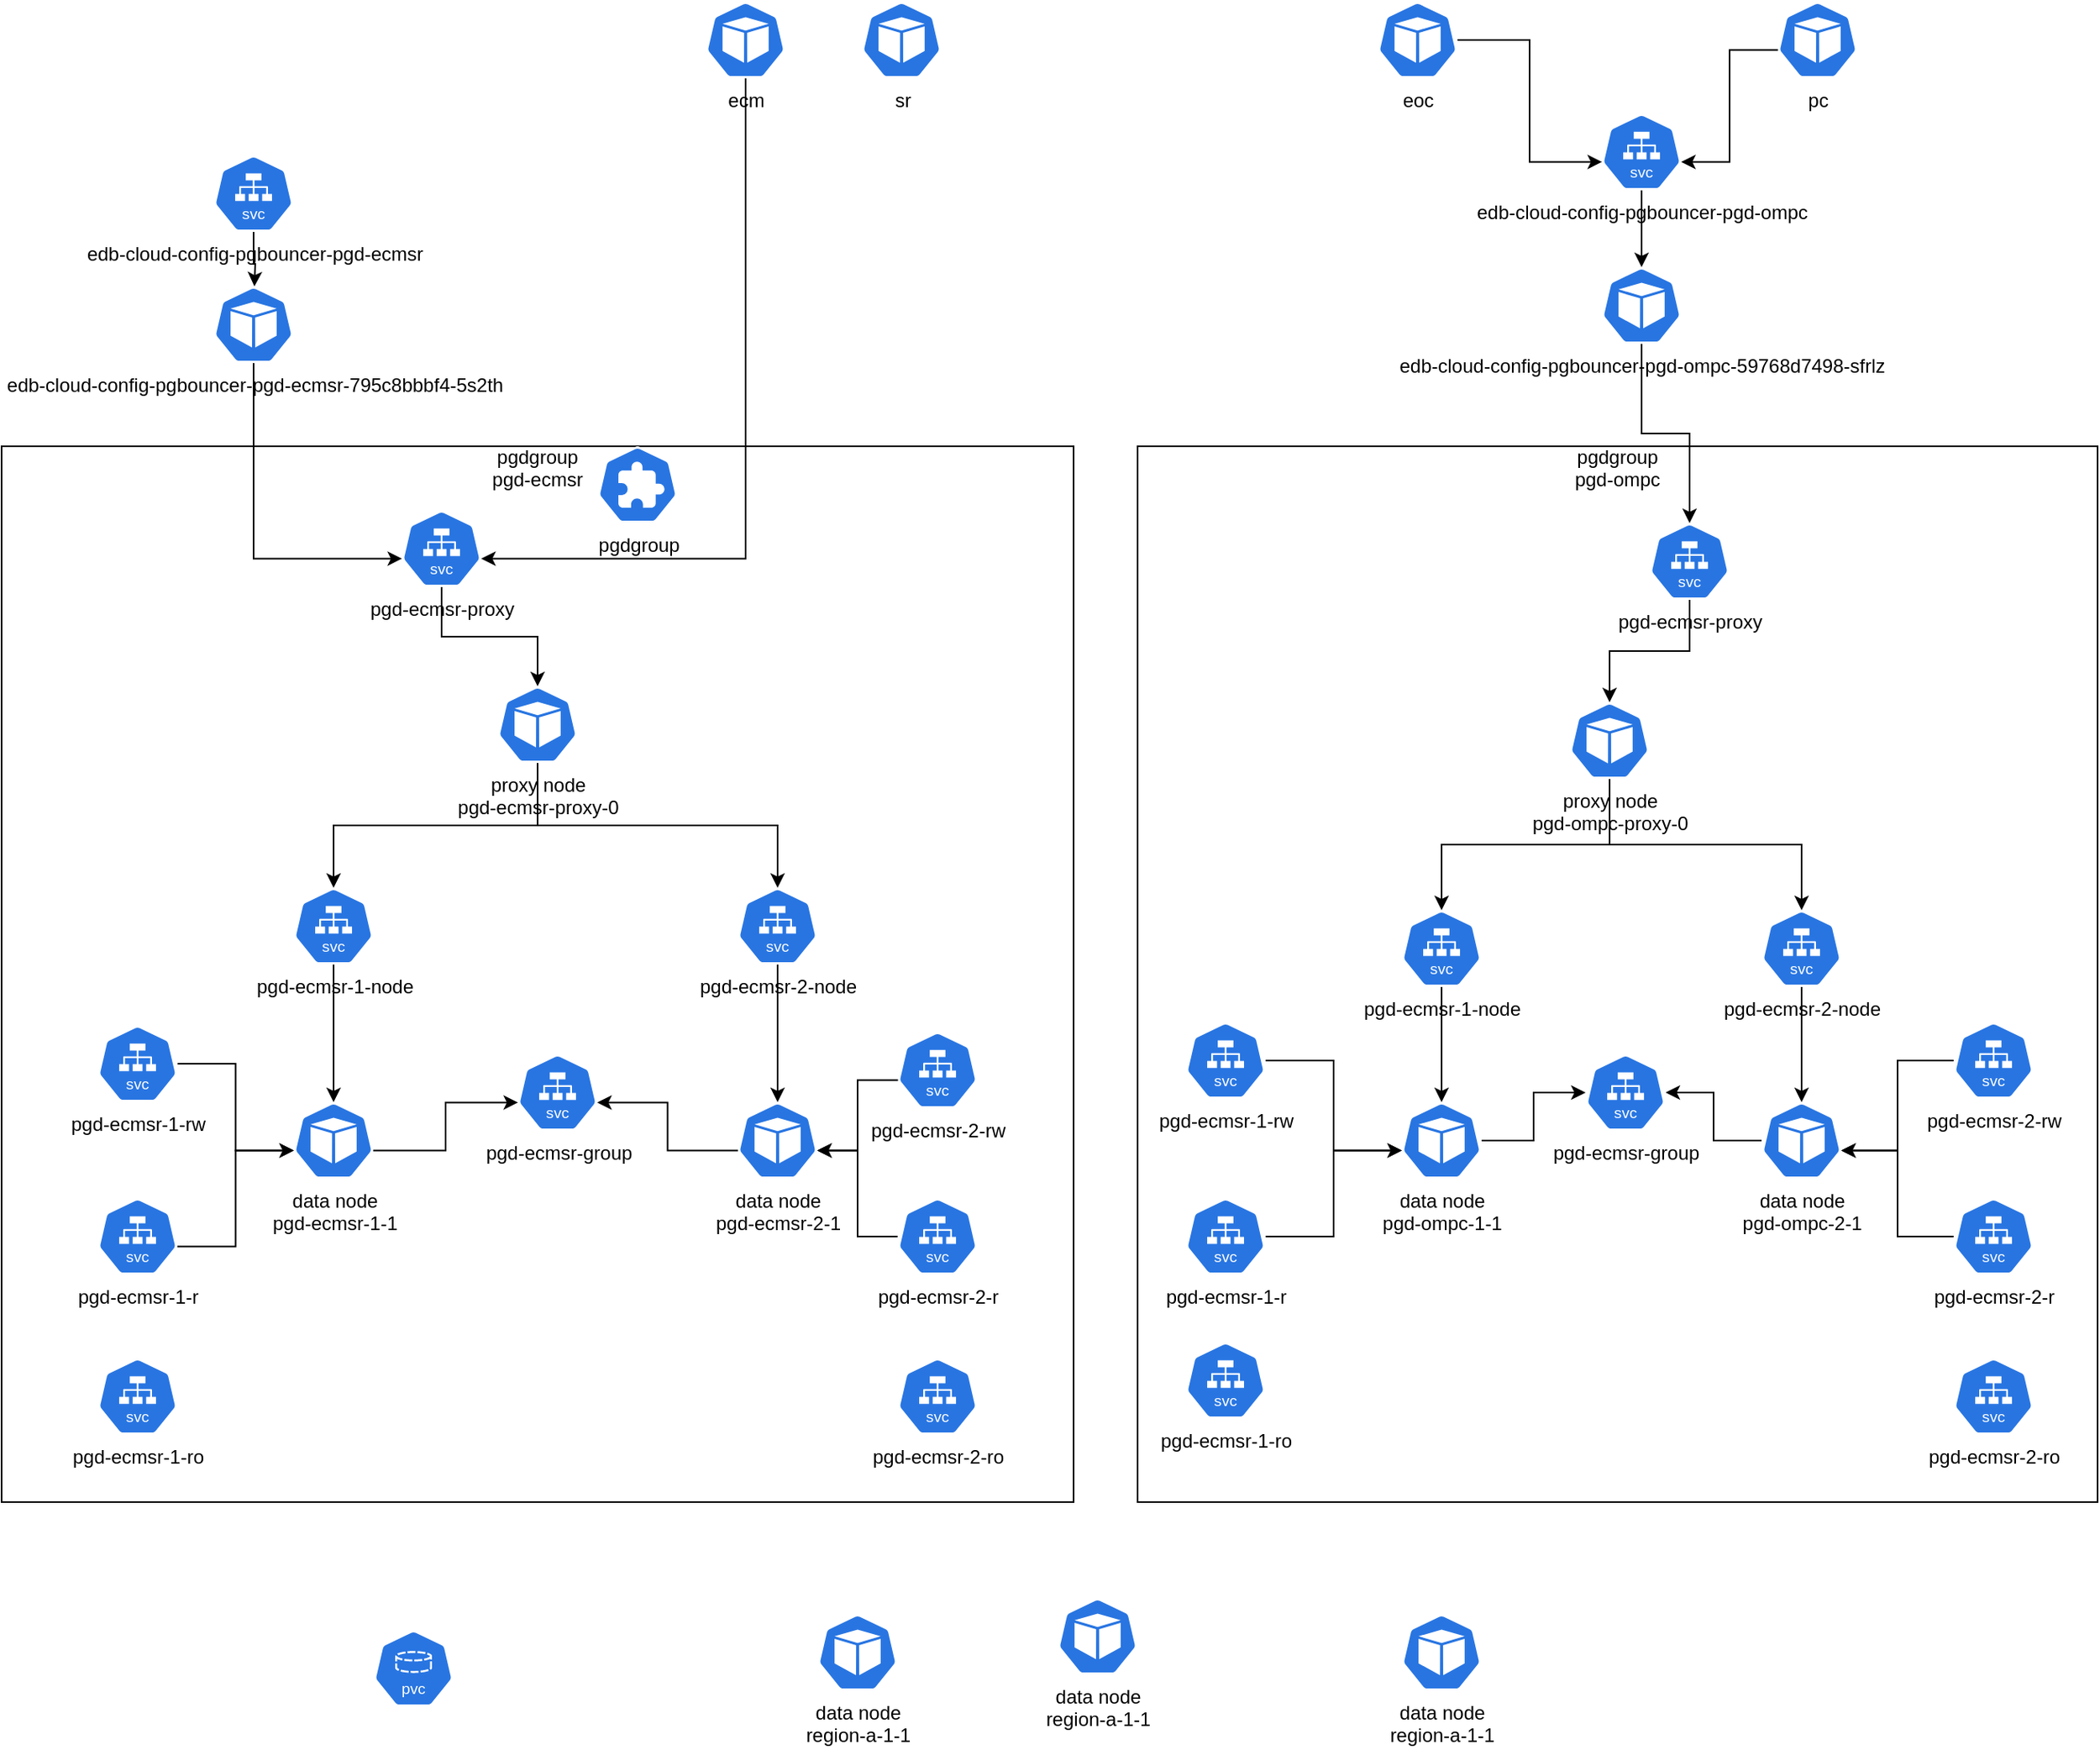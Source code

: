 <mxfile version="26.1.3">
  <diagram name="Page-1" id="BM_uX9YLPPxcXqKXxsgM">
    <mxGraphModel dx="2074" dy="1098" grid="1" gridSize="10" guides="1" tooltips="1" connect="1" arrows="1" fold="1" page="1" pageScale="1" pageWidth="850" pageHeight="1100" math="0" shadow="0">
      <root>
        <mxCell id="0" />
        <mxCell id="1" parent="0" />
        <mxCell id="4_xW6U3fR4C-nmMhc-AH-14" value="pgdgroup&lt;div&gt;pgd-ompc&lt;/div&gt;&lt;div&gt;&lt;br&gt;&lt;/div&gt;&lt;div&gt;&lt;br&gt;&lt;/div&gt;&lt;div&gt;&lt;br&gt;&lt;/div&gt;&lt;div&gt;&lt;br&gt;&lt;/div&gt;&lt;div&gt;&lt;br&gt;&lt;/div&gt;&lt;div&gt;&lt;br&gt;&lt;/div&gt;&lt;div&gt;&lt;br&gt;&lt;/div&gt;&lt;div&gt;&lt;br&gt;&lt;/div&gt;&lt;div&gt;&lt;br&gt;&lt;/div&gt;&lt;div&gt;&lt;br&gt;&lt;/div&gt;&lt;div&gt;&lt;br&gt;&lt;/div&gt;&lt;div&gt;&lt;br&gt;&lt;/div&gt;&lt;div&gt;&lt;br&gt;&lt;/div&gt;&lt;div&gt;&lt;br&gt;&lt;/div&gt;&lt;div&gt;&lt;br&gt;&lt;/div&gt;&lt;div&gt;&lt;br&gt;&lt;/div&gt;&lt;div&gt;&lt;br&gt;&lt;/div&gt;&lt;div&gt;&lt;br&gt;&lt;/div&gt;&lt;div&gt;&lt;br&gt;&lt;/div&gt;&lt;div&gt;&lt;br&gt;&lt;/div&gt;&lt;div&gt;&lt;br&gt;&lt;/div&gt;&lt;div&gt;&lt;br&gt;&lt;/div&gt;&lt;div&gt;&lt;br&gt;&lt;/div&gt;&lt;div&gt;&lt;br&gt;&lt;/div&gt;&lt;div&gt;&lt;br&gt;&lt;/div&gt;&lt;div&gt;&lt;br&gt;&lt;/div&gt;&lt;div&gt;&lt;br&gt;&lt;/div&gt;&lt;div&gt;&lt;br&gt;&lt;/div&gt;&lt;div&gt;&lt;br&gt;&lt;/div&gt;&lt;div&gt;&lt;br&gt;&lt;/div&gt;&lt;div&gt;&lt;br&gt;&lt;/div&gt;&lt;div&gt;&lt;br&gt;&lt;/div&gt;&lt;div&gt;&lt;br&gt;&lt;/div&gt;&lt;div&gt;&lt;br&gt;&lt;/div&gt;&lt;div&gt;&lt;br&gt;&lt;/div&gt;&lt;div&gt;&lt;br&gt;&lt;/div&gt;&lt;div&gt;&lt;br&gt;&lt;/div&gt;&lt;div&gt;&lt;br&gt;&lt;/div&gt;&lt;div&gt;&lt;br&gt;&lt;/div&gt;&lt;div&gt;&lt;br&gt;&lt;/div&gt;&lt;div&gt;&lt;br&gt;&lt;/div&gt;&lt;div&gt;&lt;br&gt;&lt;/div&gt;&lt;div&gt;&lt;br&gt;&lt;/div&gt;&lt;div&gt;&lt;br&gt;&lt;/div&gt;" style="whiteSpace=wrap;html=1;" vertex="1" parent="1">
          <mxGeometry x="760" y="300" width="600" height="660" as="geometry" />
        </mxCell>
        <mxCell id="4_xW6U3fR4C-nmMhc-AH-13" value="pgdgroup&lt;div&gt;pgd-ecmsr&lt;/div&gt;&lt;div&gt;&lt;br&gt;&lt;/div&gt;&lt;div&gt;&lt;br&gt;&lt;/div&gt;&lt;div&gt;&lt;br&gt;&lt;/div&gt;&lt;div&gt;&lt;br&gt;&lt;/div&gt;&lt;div&gt;&lt;br&gt;&lt;/div&gt;&lt;div&gt;&lt;br&gt;&lt;/div&gt;&lt;div&gt;&lt;br&gt;&lt;/div&gt;&lt;div&gt;&lt;br&gt;&lt;/div&gt;&lt;div&gt;&lt;br&gt;&lt;/div&gt;&lt;div&gt;&lt;br&gt;&lt;/div&gt;&lt;div&gt;&lt;br&gt;&lt;/div&gt;&lt;div&gt;&lt;br&gt;&lt;/div&gt;&lt;div&gt;&lt;br&gt;&lt;/div&gt;&lt;div&gt;&lt;br&gt;&lt;/div&gt;&lt;div&gt;&lt;br&gt;&lt;/div&gt;&lt;div&gt;&lt;br&gt;&lt;/div&gt;&lt;div&gt;&lt;br&gt;&lt;/div&gt;&lt;div&gt;&lt;br&gt;&lt;/div&gt;&lt;div&gt;&lt;br&gt;&lt;/div&gt;&lt;div&gt;&lt;br&gt;&lt;/div&gt;&lt;div&gt;&lt;br&gt;&lt;/div&gt;&lt;div&gt;&lt;br&gt;&lt;/div&gt;&lt;div&gt;&lt;br&gt;&lt;/div&gt;&lt;div&gt;&lt;br&gt;&lt;/div&gt;&lt;div&gt;&lt;br&gt;&lt;/div&gt;&lt;div&gt;&lt;br&gt;&lt;/div&gt;&lt;div&gt;&lt;br&gt;&lt;/div&gt;&lt;div&gt;&lt;br&gt;&lt;/div&gt;&lt;div&gt;&lt;br&gt;&lt;/div&gt;&lt;div&gt;&lt;br&gt;&lt;/div&gt;&lt;div&gt;&lt;br&gt;&lt;/div&gt;&lt;div&gt;&lt;br&gt;&lt;/div&gt;&lt;div&gt;&lt;br&gt;&lt;/div&gt;&lt;div&gt;&lt;br&gt;&lt;/div&gt;&lt;div&gt;&lt;br&gt;&lt;/div&gt;&lt;div&gt;&lt;br&gt;&lt;/div&gt;&lt;div&gt;&lt;br&gt;&lt;/div&gt;&lt;div&gt;&lt;br&gt;&lt;/div&gt;&lt;div&gt;&lt;br&gt;&lt;/div&gt;&lt;div&gt;&lt;br&gt;&lt;/div&gt;&lt;div&gt;&lt;br&gt;&lt;/div&gt;&lt;div&gt;&lt;br&gt;&lt;/div&gt;&lt;div&gt;&lt;br&gt;&lt;/div&gt;&lt;div&gt;&lt;br&gt;&lt;/div&gt;" style="whiteSpace=wrap;html=1;" vertex="1" parent="1">
          <mxGeometry x="50" y="300" width="670" height="660" as="geometry" />
        </mxCell>
        <mxCell id="4_xW6U3fR4C-nmMhc-AH-2" value="data node&lt;div&gt;region-a-1-1&lt;/div&gt;" style="aspect=fixed;sketch=0;html=1;dashed=0;whitespace=wrap;verticalLabelPosition=bottom;verticalAlign=top;fillColor=#2875E2;strokeColor=#ffffff;points=[[0.005,0.63,0],[0.1,0.2,0],[0.9,0.2,0],[0.5,0,0],[0.995,0.63,0],[0.72,0.99,0],[0.5,1,0],[0.28,0.99,0]];shape=mxgraph.kubernetes.icon2;prIcon=pod" vertex="1" parent="1">
          <mxGeometry x="925" y="1030" width="50" height="48" as="geometry" />
        </mxCell>
        <mxCell id="4_xW6U3fR4C-nmMhc-AH-3" value="pgdgroup" style="aspect=fixed;sketch=0;html=1;dashed=0;whitespace=wrap;verticalLabelPosition=bottom;verticalAlign=top;fillColor=#2875E2;strokeColor=#ffffff;points=[[0.005,0.63,0],[0.1,0.2,0],[0.9,0.2,0],[0.5,0,0],[0.995,0.63,0],[0.72,0.99,0],[0.5,1,0],[0.28,0.99,0]];shape=mxgraph.kubernetes.icon2;prIcon=crd" vertex="1" parent="1">
          <mxGeometry x="422.5" y="300" width="50" height="48" as="geometry" />
        </mxCell>
        <mxCell id="4_xW6U3fR4C-nmMhc-AH-4" value="" style="aspect=fixed;sketch=0;html=1;dashed=0;whitespace=wrap;verticalLabelPosition=bottom;verticalAlign=top;fillColor=#2875E2;strokeColor=#ffffff;points=[[0.005,0.63,0],[0.1,0.2,0],[0.9,0.2,0],[0.5,0,0],[0.995,0.63,0],[0.72,0.99,0],[0.5,1,0],[0.28,0.99,0]];shape=mxgraph.kubernetes.icon2;kubernetesLabel=1;prIcon=pvc" vertex="1" parent="1">
          <mxGeometry x="282.5" y="1040" width="50" height="48" as="geometry" />
        </mxCell>
        <mxCell id="4_xW6U3fR4C-nmMhc-AH-5" value="data node&lt;div&gt;region-a-1-1&lt;/div&gt;" style="aspect=fixed;sketch=0;html=1;dashed=0;whitespace=wrap;verticalLabelPosition=bottom;verticalAlign=top;fillColor=#2875E2;strokeColor=#ffffff;points=[[0.005,0.63,0],[0.1,0.2,0],[0.9,0.2,0],[0.5,0,0],[0.995,0.63,0],[0.72,0.99,0],[0.5,1,0],[0.28,0.99,0]];shape=mxgraph.kubernetes.icon2;prIcon=pod" vertex="1" parent="1">
          <mxGeometry x="710" y="1020" width="50" height="48" as="geometry" />
        </mxCell>
        <mxCell id="4_xW6U3fR4C-nmMhc-AH-6" value="data node&lt;div&gt;pgd-ecmsr-1-1&lt;/div&gt;" style="aspect=fixed;sketch=0;html=1;dashed=0;whitespace=wrap;verticalLabelPosition=bottom;verticalAlign=top;fillColor=#2875E2;strokeColor=#ffffff;points=[[0.005,0.63,0],[0.1,0.2,0],[0.9,0.2,0],[0.5,0,0],[0.995,0.63,0],[0.72,0.99,0],[0.5,1,0],[0.28,0.99,0]];shape=mxgraph.kubernetes.icon2;prIcon=pod" vertex="1" parent="1">
          <mxGeometry x="232.5" y="710" width="50" height="48" as="geometry" />
        </mxCell>
        <mxCell id="4_xW6U3fR4C-nmMhc-AH-7" value="data node&lt;div&gt;pgd-ecmsr-2-1&lt;/div&gt;" style="aspect=fixed;sketch=0;html=1;dashed=0;whitespace=wrap;verticalLabelPosition=bottom;verticalAlign=top;fillColor=#2875E2;strokeColor=#ffffff;points=[[0.005,0.63,0],[0.1,0.2,0],[0.9,0.2,0],[0.5,0,0],[0.995,0.63,0],[0.72,0.99,0],[0.5,1,0],[0.28,0.99,0]];shape=mxgraph.kubernetes.icon2;prIcon=pod" vertex="1" parent="1">
          <mxGeometry x="510" y="710" width="50" height="48" as="geometry" />
        </mxCell>
        <mxCell id="4_xW6U3fR4C-nmMhc-AH-70" style="edgeStyle=orthogonalEdgeStyle;rounded=0;orthogonalLoop=1;jettySize=auto;html=1;exitX=0.5;exitY=1;exitDx=0;exitDy=0;exitPerimeter=0;entryX=0.5;entryY=0;entryDx=0;entryDy=0;entryPerimeter=0;" edge="1" parent="1" source="4_xW6U3fR4C-nmMhc-AH-27" target="4_xW6U3fR4C-nmMhc-AH-9">
          <mxGeometry relative="1" as="geometry" />
        </mxCell>
        <mxCell id="4_xW6U3fR4C-nmMhc-AH-72" value="" style="edgeStyle=orthogonalEdgeStyle;rounded=0;orthogonalLoop=1;jettySize=auto;html=1;" edge="1" parent="1" source="4_xW6U3fR4C-nmMhc-AH-9" target="4_xW6U3fR4C-nmMhc-AH-35">
          <mxGeometry relative="1" as="geometry" />
        </mxCell>
        <mxCell id="4_xW6U3fR4C-nmMhc-AH-9" value="data node&lt;div&gt;pgd-ompc-1-1&lt;/div&gt;" style="aspect=fixed;sketch=0;html=1;dashed=0;whitespace=wrap;verticalLabelPosition=bottom;verticalAlign=top;fillColor=#2875E2;strokeColor=#ffffff;points=[[0.005,0.63,0],[0.1,0.2,0],[0.9,0.2,0],[0.5,0,0],[0.995,0.63,0],[0.72,0.99,0],[0.5,1,0],[0.28,0.99,0]];shape=mxgraph.kubernetes.icon2;prIcon=pod" vertex="1" parent="1">
          <mxGeometry x="925" y="710" width="50" height="48" as="geometry" />
        </mxCell>
        <mxCell id="4_xW6U3fR4C-nmMhc-AH-73" value="" style="edgeStyle=orthogonalEdgeStyle;rounded=0;orthogonalLoop=1;jettySize=auto;html=1;" edge="1" parent="1" source="4_xW6U3fR4C-nmMhc-AH-10" target="4_xW6U3fR4C-nmMhc-AH-35">
          <mxGeometry relative="1" as="geometry" />
        </mxCell>
        <mxCell id="4_xW6U3fR4C-nmMhc-AH-10" value="data node&lt;div&gt;pgd-ompc-2-1&lt;/div&gt;" style="aspect=fixed;sketch=0;html=1;dashed=0;whitespace=wrap;verticalLabelPosition=bottom;verticalAlign=top;fillColor=#2875E2;strokeColor=#ffffff;points=[[0.005,0.63,0],[0.1,0.2,0],[0.9,0.2,0],[0.5,0,0],[0.995,0.63,0],[0.72,0.99,0],[0.5,1,0],[0.28,0.99,0]];shape=mxgraph.kubernetes.icon2;prIcon=pod" vertex="1" parent="1">
          <mxGeometry x="1150" y="710" width="50" height="48" as="geometry" />
        </mxCell>
        <mxCell id="4_xW6U3fR4C-nmMhc-AH-11" value="proxy node&lt;div&gt;pgd-ompc-proxy-0&lt;/div&gt;" style="aspect=fixed;sketch=0;html=1;dashed=0;whitespace=wrap;verticalLabelPosition=bottom;verticalAlign=top;fillColor=#2875E2;strokeColor=#ffffff;points=[[0.005,0.63,0],[0.1,0.2,0],[0.9,0.2,0],[0.5,0,0],[0.995,0.63,0],[0.72,0.99,0],[0.5,1,0],[0.28,0.99,0]];shape=mxgraph.kubernetes.icon2;prIcon=pod" vertex="1" parent="1">
          <mxGeometry x="1030" y="460" width="50" height="48" as="geometry" />
        </mxCell>
        <mxCell id="4_xW6U3fR4C-nmMhc-AH-56" style="edgeStyle=orthogonalEdgeStyle;rounded=0;orthogonalLoop=1;jettySize=auto;html=1;exitX=0.5;exitY=1;exitDx=0;exitDy=0;exitPerimeter=0;" edge="1" parent="1" source="4_xW6U3fR4C-nmMhc-AH-12" target="4_xW6U3fR4C-nmMhc-AH-20">
          <mxGeometry relative="1" as="geometry" />
        </mxCell>
        <mxCell id="4_xW6U3fR4C-nmMhc-AH-12" value="proxy node&lt;div&gt;pgd-ecmsr-proxy-0&lt;/div&gt;" style="aspect=fixed;sketch=0;html=1;dashed=0;whitespace=wrap;verticalLabelPosition=bottom;verticalAlign=top;fillColor=#2875E2;strokeColor=#ffffff;points=[[0.005,0.63,0],[0.1,0.2,0],[0.9,0.2,0],[0.5,0,0],[0.995,0.63,0],[0.72,0.99,0],[0.5,1,0],[0.28,0.99,0]];shape=mxgraph.kubernetes.icon2;prIcon=pod" vertex="1" parent="1">
          <mxGeometry x="360" y="450" width="50" height="48" as="geometry" />
        </mxCell>
        <mxCell id="4_xW6U3fR4C-nmMhc-AH-15" value="pgd-ecmsr-1-node" style="aspect=fixed;sketch=0;html=1;dashed=0;whitespace=wrap;verticalLabelPosition=bottom;verticalAlign=top;fillColor=#2875E2;strokeColor=#ffffff;points=[[0.005,0.63,0],[0.1,0.2,0],[0.9,0.2,0],[0.5,0,0],[0.995,0.63,0],[0.72,0.99,0],[0.5,1,0],[0.28,0.99,0]];shape=mxgraph.kubernetes.icon2;kubernetesLabel=1;prIcon=svc" vertex="1" parent="1">
          <mxGeometry x="232.5" y="576" width="50" height="48" as="geometry" />
        </mxCell>
        <mxCell id="4_xW6U3fR4C-nmMhc-AH-62" style="edgeStyle=orthogonalEdgeStyle;rounded=0;orthogonalLoop=1;jettySize=auto;html=1;exitX=0.995;exitY=0.63;exitDx=0;exitDy=0;exitPerimeter=0;entryX=0.005;entryY=0.63;entryDx=0;entryDy=0;entryPerimeter=0;" edge="1" parent="1" source="4_xW6U3fR4C-nmMhc-AH-16" target="4_xW6U3fR4C-nmMhc-AH-6">
          <mxGeometry relative="1" as="geometry">
            <mxPoint x="230" y="740" as="targetPoint" />
          </mxGeometry>
        </mxCell>
        <mxCell id="4_xW6U3fR4C-nmMhc-AH-16" value="pgd-ecmsr-1-r" style="aspect=fixed;sketch=0;html=1;dashed=0;whitespace=wrap;verticalLabelPosition=bottom;verticalAlign=top;fillColor=#2875E2;strokeColor=#ffffff;points=[[0.005,0.63,0],[0.1,0.2,0],[0.9,0.2,0],[0.5,0,0],[0.995,0.63,0],[0.72,0.99,0],[0.5,1,0],[0.28,0.99,0]];shape=mxgraph.kubernetes.icon2;kubernetesLabel=1;prIcon=svc" vertex="1" parent="1">
          <mxGeometry x="110" y="770" width="50" height="48" as="geometry" />
        </mxCell>
        <mxCell id="4_xW6U3fR4C-nmMhc-AH-17" value="pgd-ecmsr-1-ro" style="aspect=fixed;sketch=0;html=1;dashed=0;whitespace=wrap;verticalLabelPosition=bottom;verticalAlign=top;fillColor=#2875E2;strokeColor=#ffffff;points=[[0.005,0.63,0],[0.1,0.2,0],[0.9,0.2,0],[0.5,0,0],[0.995,0.63,0],[0.72,0.99,0],[0.5,1,0],[0.28,0.99,0]];shape=mxgraph.kubernetes.icon2;kubernetesLabel=1;prIcon=svc" vertex="1" parent="1">
          <mxGeometry x="110" y="870" width="50" height="48" as="geometry" />
        </mxCell>
        <mxCell id="4_xW6U3fR4C-nmMhc-AH-18" value="pgd-ecmsr-1-rw" style="aspect=fixed;sketch=0;html=1;dashed=0;whitespace=wrap;verticalLabelPosition=bottom;verticalAlign=top;fillColor=#2875E2;strokeColor=#ffffff;points=[[0.005,0.63,0],[0.1,0.2,0],[0.9,0.2,0],[0.5,0,0],[0.995,0.63,0],[0.72,0.99,0],[0.5,1,0],[0.28,0.99,0]];shape=mxgraph.kubernetes.icon2;kubernetesLabel=1;prIcon=svc" vertex="1" parent="1">
          <mxGeometry x="110" y="662" width="50" height="48" as="geometry" />
        </mxCell>
        <mxCell id="4_xW6U3fR4C-nmMhc-AH-58" style="edgeStyle=orthogonalEdgeStyle;rounded=0;orthogonalLoop=1;jettySize=auto;html=1;" edge="1" parent="1" source="4_xW6U3fR4C-nmMhc-AH-20" target="4_xW6U3fR4C-nmMhc-AH-7">
          <mxGeometry relative="1" as="geometry" />
        </mxCell>
        <mxCell id="4_xW6U3fR4C-nmMhc-AH-20" value="pgd-ecmsr-2-node" style="aspect=fixed;sketch=0;html=1;dashed=0;whitespace=wrap;verticalLabelPosition=bottom;verticalAlign=top;fillColor=#2875E2;strokeColor=#ffffff;points=[[0.005,0.63,0],[0.1,0.2,0],[0.9,0.2,0],[0.5,0,0],[0.995,0.63,0],[0.72,0.99,0],[0.5,1,0],[0.28,0.99,0]];shape=mxgraph.kubernetes.icon2;kubernetesLabel=1;prIcon=svc" vertex="1" parent="1">
          <mxGeometry x="510" y="576" width="50" height="48" as="geometry" />
        </mxCell>
        <mxCell id="4_xW6U3fR4C-nmMhc-AH-21" value="pgd-ecmsr-2-r" style="aspect=fixed;sketch=0;html=1;dashed=0;whitespace=wrap;verticalLabelPosition=bottom;verticalAlign=top;fillColor=#2875E2;strokeColor=#ffffff;points=[[0.005,0.63,0],[0.1,0.2,0],[0.9,0.2,0],[0.5,0,0],[0.995,0.63,0],[0.72,0.99,0],[0.5,1,0],[0.28,0.99,0]];shape=mxgraph.kubernetes.icon2;kubernetesLabel=1;prIcon=svc" vertex="1" parent="1">
          <mxGeometry x="610" y="770" width="50" height="48" as="geometry" />
        </mxCell>
        <mxCell id="4_xW6U3fR4C-nmMhc-AH-22" value="pgd-ecmsr-2-ro" style="aspect=fixed;sketch=0;html=1;dashed=0;whitespace=wrap;verticalLabelPosition=bottom;verticalAlign=top;fillColor=#2875E2;strokeColor=#ffffff;points=[[0.005,0.63,0],[0.1,0.2,0],[0.9,0.2,0],[0.5,0,0],[0.995,0.63,0],[0.72,0.99,0],[0.5,1,0],[0.28,0.99,0]];shape=mxgraph.kubernetes.icon2;kubernetesLabel=1;prIcon=svc" vertex="1" parent="1">
          <mxGeometry x="610" y="870" width="50" height="48" as="geometry" />
        </mxCell>
        <mxCell id="4_xW6U3fR4C-nmMhc-AH-23" value="pgd-ecmsr-2-rw" style="aspect=fixed;sketch=0;html=1;dashed=0;whitespace=wrap;verticalLabelPosition=bottom;verticalAlign=top;fillColor=#2875E2;strokeColor=#ffffff;points=[[0.005,0.63,0],[0.1,0.2,0],[0.9,0.2,0],[0.5,0,0],[0.995,0.63,0],[0.72,0.99,0],[0.5,1,0],[0.28,0.99,0]];shape=mxgraph.kubernetes.icon2;kubernetesLabel=1;prIcon=svc" vertex="1" parent="1">
          <mxGeometry x="610" y="666" width="50" height="48" as="geometry" />
        </mxCell>
        <mxCell id="4_xW6U3fR4C-nmMhc-AH-24" value="pgd-ecmsr-group" style="aspect=fixed;sketch=0;html=1;dashed=0;whitespace=wrap;verticalLabelPosition=bottom;verticalAlign=top;fillColor=#2875E2;strokeColor=#ffffff;points=[[0.005,0.63,0],[0.1,0.2,0],[0.9,0.2,0],[0.5,0,0],[0.995,0.63,0],[0.72,0.99,0],[0.5,1,0],[0.28,0.99,0]];shape=mxgraph.kubernetes.icon2;kubernetesLabel=1;prIcon=svc" vertex="1" parent="1">
          <mxGeometry x="372.5" y="680" width="50" height="48" as="geometry" />
        </mxCell>
        <mxCell id="4_xW6U3fR4C-nmMhc-AH-25" value="pgd-ecmsr-proxy" style="aspect=fixed;sketch=0;html=1;dashed=0;whitespace=wrap;verticalLabelPosition=bottom;verticalAlign=top;fillColor=#2875E2;strokeColor=#ffffff;points=[[0.005,0.63,0],[0.1,0.2,0],[0.9,0.2,0],[0.5,0,0],[0.995,0.63,0],[0.72,0.99,0],[0.5,1,0],[0.28,0.99,0]];shape=mxgraph.kubernetes.icon2;kubernetesLabel=1;prIcon=svc" vertex="1" parent="1">
          <mxGeometry x="300" y="340" width="50" height="48" as="geometry" />
        </mxCell>
        <mxCell id="4_xW6U3fR4C-nmMhc-AH-27" value="pgd-ecmsr-1-node" style="aspect=fixed;sketch=0;html=1;dashed=0;whitespace=wrap;verticalLabelPosition=bottom;verticalAlign=top;fillColor=#2875E2;strokeColor=#ffffff;points=[[0.005,0.63,0],[0.1,0.2,0],[0.9,0.2,0],[0.5,0,0],[0.995,0.63,0],[0.72,0.99,0],[0.5,1,0],[0.28,0.99,0]];shape=mxgraph.kubernetes.icon2;kubernetesLabel=1;prIcon=svc" vertex="1" parent="1">
          <mxGeometry x="925" y="590" width="50" height="48" as="geometry" />
        </mxCell>
        <mxCell id="4_xW6U3fR4C-nmMhc-AH-75" value="" style="edgeStyle=orthogonalEdgeStyle;rounded=0;orthogonalLoop=1;jettySize=auto;html=1;entryX=0.005;entryY=0.63;entryDx=0;entryDy=0;entryPerimeter=0;" edge="1" parent="1" source="4_xW6U3fR4C-nmMhc-AH-28" target="4_xW6U3fR4C-nmMhc-AH-9">
          <mxGeometry relative="1" as="geometry" />
        </mxCell>
        <mxCell id="4_xW6U3fR4C-nmMhc-AH-28" value="pgd-ecmsr-1-r" style="aspect=fixed;sketch=0;html=1;dashed=0;whitespace=wrap;verticalLabelPosition=bottom;verticalAlign=top;fillColor=#2875E2;strokeColor=#ffffff;points=[[0.005,0.63,0],[0.1,0.2,0],[0.9,0.2,0],[0.5,0,0],[0.995,0.63,0],[0.72,0.99,0],[0.5,1,0],[0.28,0.99,0]];shape=mxgraph.kubernetes.icon2;kubernetesLabel=1;prIcon=svc" vertex="1" parent="1">
          <mxGeometry x="790" y="770" width="50" height="48" as="geometry" />
        </mxCell>
        <mxCell id="4_xW6U3fR4C-nmMhc-AH-29" value="pgd-ecmsr-1-ro" style="aspect=fixed;sketch=0;html=1;dashed=0;whitespace=wrap;verticalLabelPosition=bottom;verticalAlign=top;fillColor=#2875E2;strokeColor=#ffffff;points=[[0.005,0.63,0],[0.1,0.2,0],[0.9,0.2,0],[0.5,0,0],[0.995,0.63,0],[0.72,0.99,0],[0.5,1,0],[0.28,0.99,0]];shape=mxgraph.kubernetes.icon2;kubernetesLabel=1;prIcon=svc" vertex="1" parent="1">
          <mxGeometry x="790" y="860" width="50" height="48" as="geometry" />
        </mxCell>
        <mxCell id="4_xW6U3fR4C-nmMhc-AH-74" value="" style="edgeStyle=orthogonalEdgeStyle;rounded=0;orthogonalLoop=1;jettySize=auto;html=1;entryX=0.005;entryY=0.63;entryDx=0;entryDy=0;entryPerimeter=0;" edge="1" parent="1" source="4_xW6U3fR4C-nmMhc-AH-30" target="4_xW6U3fR4C-nmMhc-AH-9">
          <mxGeometry relative="1" as="geometry" />
        </mxCell>
        <mxCell id="4_xW6U3fR4C-nmMhc-AH-30" value="pgd-ecmsr-1-rw" style="aspect=fixed;sketch=0;html=1;dashed=0;whitespace=wrap;verticalLabelPosition=bottom;verticalAlign=top;fillColor=#2875E2;strokeColor=#ffffff;points=[[0.005,0.63,0],[0.1,0.2,0],[0.9,0.2,0],[0.5,0,0],[0.995,0.63,0],[0.72,0.99,0],[0.5,1,0],[0.28,0.99,0]];shape=mxgraph.kubernetes.icon2;kubernetesLabel=1;prIcon=svc" vertex="1" parent="1">
          <mxGeometry x="790" y="660" width="50" height="48" as="geometry" />
        </mxCell>
        <mxCell id="4_xW6U3fR4C-nmMhc-AH-71" value="" style="edgeStyle=orthogonalEdgeStyle;rounded=0;orthogonalLoop=1;jettySize=auto;html=1;" edge="1" parent="1" source="4_xW6U3fR4C-nmMhc-AH-31" target="4_xW6U3fR4C-nmMhc-AH-10">
          <mxGeometry relative="1" as="geometry" />
        </mxCell>
        <mxCell id="4_xW6U3fR4C-nmMhc-AH-31" value="pgd-ecmsr-2-node" style="aspect=fixed;sketch=0;html=1;dashed=0;whitespace=wrap;verticalLabelPosition=bottom;verticalAlign=top;fillColor=#2875E2;strokeColor=#ffffff;points=[[0.005,0.63,0],[0.1,0.2,0],[0.9,0.2,0],[0.5,0,0],[0.995,0.63,0],[0.72,0.99,0],[0.5,1,0],[0.28,0.99,0]];shape=mxgraph.kubernetes.icon2;kubernetesLabel=1;prIcon=svc" vertex="1" parent="1">
          <mxGeometry x="1150" y="590" width="50" height="48" as="geometry" />
        </mxCell>
        <mxCell id="4_xW6U3fR4C-nmMhc-AH-77" value="" style="edgeStyle=orthogonalEdgeStyle;rounded=0;orthogonalLoop=1;jettySize=auto;html=1;entryX=0.995;entryY=0.63;entryDx=0;entryDy=0;entryPerimeter=0;" edge="1" parent="1" source="4_xW6U3fR4C-nmMhc-AH-32" target="4_xW6U3fR4C-nmMhc-AH-10">
          <mxGeometry relative="1" as="geometry" />
        </mxCell>
        <mxCell id="4_xW6U3fR4C-nmMhc-AH-32" value="pgd-ecmsr-2-r" style="aspect=fixed;sketch=0;html=1;dashed=0;whitespace=wrap;verticalLabelPosition=bottom;verticalAlign=top;fillColor=#2875E2;strokeColor=#ffffff;points=[[0.005,0.63,0],[0.1,0.2,0],[0.9,0.2,0],[0.5,0,0],[0.995,0.63,0],[0.72,0.99,0],[0.5,1,0],[0.28,0.99,0]];shape=mxgraph.kubernetes.icon2;kubernetesLabel=1;prIcon=svc" vertex="1" parent="1">
          <mxGeometry x="1270" y="770" width="50" height="48" as="geometry" />
        </mxCell>
        <mxCell id="4_xW6U3fR4C-nmMhc-AH-33" value="pgd-ecmsr-2-ro" style="aspect=fixed;sketch=0;html=1;dashed=0;whitespace=wrap;verticalLabelPosition=bottom;verticalAlign=top;fillColor=#2875E2;strokeColor=#ffffff;points=[[0.005,0.63,0],[0.1,0.2,0],[0.9,0.2,0],[0.5,0,0],[0.995,0.63,0],[0.72,0.99,0],[0.5,1,0],[0.28,0.99,0]];shape=mxgraph.kubernetes.icon2;kubernetesLabel=1;prIcon=svc" vertex="1" parent="1">
          <mxGeometry x="1270" y="870" width="50" height="48" as="geometry" />
        </mxCell>
        <mxCell id="4_xW6U3fR4C-nmMhc-AH-76" style="edgeStyle=orthogonalEdgeStyle;rounded=0;orthogonalLoop=1;jettySize=auto;html=1;entryX=0.995;entryY=0.63;entryDx=0;entryDy=0;entryPerimeter=0;" edge="1" parent="1" source="4_xW6U3fR4C-nmMhc-AH-34" target="4_xW6U3fR4C-nmMhc-AH-10">
          <mxGeometry relative="1" as="geometry" />
        </mxCell>
        <mxCell id="4_xW6U3fR4C-nmMhc-AH-34" value="pgd-ecmsr-2-rw" style="aspect=fixed;sketch=0;html=1;dashed=0;whitespace=wrap;verticalLabelPosition=bottom;verticalAlign=top;fillColor=#2875E2;strokeColor=#ffffff;points=[[0.005,0.63,0],[0.1,0.2,0],[0.9,0.2,0],[0.5,0,0],[0.995,0.63,0],[0.72,0.99,0],[0.5,1,0],[0.28,0.99,0]];shape=mxgraph.kubernetes.icon2;kubernetesLabel=1;prIcon=svc" vertex="1" parent="1">
          <mxGeometry x="1270" y="660" width="50" height="48" as="geometry" />
        </mxCell>
        <mxCell id="4_xW6U3fR4C-nmMhc-AH-35" value="pgd-ecmsr-group" style="aspect=fixed;sketch=0;html=1;dashed=0;whitespace=wrap;verticalLabelPosition=bottom;verticalAlign=top;fillColor=#2875E2;strokeColor=#ffffff;points=[[0.005,0.63,0],[0.1,0.2,0],[0.9,0.2,0],[0.5,0,0],[0.995,0.63,0],[0.72,0.99,0],[0.5,1,0],[0.28,0.99,0]];shape=mxgraph.kubernetes.icon2;kubernetesLabel=1;prIcon=svc" vertex="1" parent="1">
          <mxGeometry x="1040" y="680" width="50" height="48" as="geometry" />
        </mxCell>
        <mxCell id="4_xW6U3fR4C-nmMhc-AH-36" value="pgd-ecmsr-proxy" style="aspect=fixed;sketch=0;html=1;dashed=0;whitespace=wrap;verticalLabelPosition=bottom;verticalAlign=top;fillColor=#2875E2;strokeColor=#ffffff;points=[[0.005,0.63,0],[0.1,0.2,0],[0.9,0.2,0],[0.5,0,0],[0.995,0.63,0],[0.72,0.99,0],[0.5,1,0],[0.28,0.99,0]];shape=mxgraph.kubernetes.icon2;kubernetesLabel=1;prIcon=svc" vertex="1" parent="1">
          <mxGeometry x="1080" y="348" width="50" height="48" as="geometry" />
        </mxCell>
        <mxCell id="4_xW6U3fR4C-nmMhc-AH-37" value="edb-cloud-config-pgbouncer-pgd-ecmsr" style="aspect=fixed;sketch=0;html=1;dashed=0;whitespace=wrap;verticalLabelPosition=bottom;verticalAlign=top;fillColor=#2875E2;strokeColor=#ffffff;points=[[0.005,0.63,0],[0.1,0.2,0],[0.9,0.2,0],[0.5,0,0],[0.995,0.63,0],[0.72,0.99,0],[0.5,1,0],[0.28,0.99,0]];shape=mxgraph.kubernetes.icon2;kubernetesLabel=1;prIcon=svc" vertex="1" parent="1">
          <mxGeometry x="182.5" y="118" width="50" height="48" as="geometry" />
        </mxCell>
        <mxCell id="4_xW6U3fR4C-nmMhc-AH-38" value="edb-cloud-config-pgbouncer-pgd-ompc" style="aspect=fixed;sketch=0;html=1;dashed=0;whitespace=wrap;verticalLabelPosition=bottom;verticalAlign=top;fillColor=#2875E2;strokeColor=#ffffff;points=[[0.005,0.63,0],[0.1,0.2,0],[0.9,0.2,0],[0.5,0,0],[0.995,0.63,0],[0.72,0.99,0],[0.5,1,0],[0.28,0.99,0]];shape=mxgraph.kubernetes.icon2;kubernetesLabel=1;prIcon=svc" vertex="1" parent="1">
          <mxGeometry x="1050" y="92" width="50" height="48" as="geometry" />
        </mxCell>
        <mxCell id="4_xW6U3fR4C-nmMhc-AH-39" value="data node&lt;div&gt;region-a-1-1&lt;/div&gt;" style="aspect=fixed;sketch=0;html=1;dashed=0;whitespace=wrap;verticalLabelPosition=bottom;verticalAlign=top;fillColor=#2875E2;strokeColor=#ffffff;points=[[0.005,0.63,0],[0.1,0.2,0],[0.9,0.2,0],[0.5,0,0],[0.995,0.63,0],[0.72,0.99,0],[0.5,1,0],[0.28,0.99,0]];shape=mxgraph.kubernetes.icon2;prIcon=pod" vertex="1" parent="1">
          <mxGeometry x="560" y="1030" width="50" height="48" as="geometry" />
        </mxCell>
        <mxCell id="4_xW6U3fR4C-nmMhc-AH-40" value="eoc" style="aspect=fixed;sketch=0;html=1;dashed=0;whitespace=wrap;verticalLabelPosition=bottom;verticalAlign=top;fillColor=#2875E2;strokeColor=#ffffff;points=[[0.005,0.63,0],[0.1,0.2,0],[0.9,0.2,0],[0.5,0,0],[0.995,0.63,0],[0.72,0.99,0],[0.5,1,0],[0.28,0.99,0]];shape=mxgraph.kubernetes.icon2;prIcon=pod" vertex="1" parent="1">
          <mxGeometry x="910" y="22" width="50" height="48" as="geometry" />
        </mxCell>
        <mxCell id="4_xW6U3fR4C-nmMhc-AH-41" value="pc" style="aspect=fixed;sketch=0;html=1;dashed=0;whitespace=wrap;verticalLabelPosition=bottom;verticalAlign=top;fillColor=#2875E2;strokeColor=#ffffff;points=[[0.005,0.63,0],[0.1,0.2,0],[0.9,0.2,0],[0.5,0,0],[0.995,0.63,0],[0.72,0.99,0],[0.5,1,0],[0.28,0.99,0]];shape=mxgraph.kubernetes.icon2;prIcon=pod" vertex="1" parent="1">
          <mxGeometry x="1160" y="22" width="50" height="48" as="geometry" />
        </mxCell>
        <mxCell id="4_xW6U3fR4C-nmMhc-AH-42" value="ecm" style="aspect=fixed;sketch=0;html=1;dashed=0;whitespace=wrap;verticalLabelPosition=bottom;verticalAlign=top;fillColor=#2875E2;strokeColor=#ffffff;points=[[0.005,0.63,0],[0.1,0.2,0],[0.9,0.2,0],[0.5,0,0],[0.995,0.63,0],[0.72,0.99,0],[0.5,1,0],[0.28,0.99,0]];shape=mxgraph.kubernetes.icon2;prIcon=pod" vertex="1" parent="1">
          <mxGeometry x="490" y="22" width="50" height="48" as="geometry" />
        </mxCell>
        <mxCell id="4_xW6U3fR4C-nmMhc-AH-43" value="sr" style="aspect=fixed;sketch=0;html=1;dashed=0;whitespace=wrap;verticalLabelPosition=bottom;verticalAlign=top;fillColor=#2875E2;strokeColor=#ffffff;points=[[0.005,0.63,0],[0.1,0.2,0],[0.9,0.2,0],[0.5,0,0],[0.995,0.63,0],[0.72,0.99,0],[0.5,1,0],[0.28,0.99,0]];shape=mxgraph.kubernetes.icon2;prIcon=pod" vertex="1" parent="1">
          <mxGeometry x="587.5" y="22" width="50" height="48" as="geometry" />
        </mxCell>
        <mxCell id="4_xW6U3fR4C-nmMhc-AH-44" style="edgeStyle=orthogonalEdgeStyle;rounded=0;orthogonalLoop=1;jettySize=auto;html=1;entryX=0.995;entryY=0.63;entryDx=0;entryDy=0;entryPerimeter=0;exitX=0.5;exitY=1;exitDx=0;exitDy=0;exitPerimeter=0;" edge="1" parent="1" source="4_xW6U3fR4C-nmMhc-AH-42" target="4_xW6U3fR4C-nmMhc-AH-25">
          <mxGeometry relative="1" as="geometry" />
        </mxCell>
        <mxCell id="4_xW6U3fR4C-nmMhc-AH-45" style="edgeStyle=orthogonalEdgeStyle;rounded=0;orthogonalLoop=1;jettySize=auto;html=1;entryX=0.005;entryY=0.63;entryDx=0;entryDy=0;entryPerimeter=0;" edge="1" parent="1" source="4_xW6U3fR4C-nmMhc-AH-40" target="4_xW6U3fR4C-nmMhc-AH-38">
          <mxGeometry relative="1" as="geometry" />
        </mxCell>
        <mxCell id="4_xW6U3fR4C-nmMhc-AH-46" style="edgeStyle=orthogonalEdgeStyle;rounded=0;orthogonalLoop=1;jettySize=auto;html=1;exitX=0.005;exitY=0.63;exitDx=0;exitDy=0;exitPerimeter=0;entryX=0.995;entryY=0.63;entryDx=0;entryDy=0;entryPerimeter=0;" edge="1" parent="1" source="4_xW6U3fR4C-nmMhc-AH-41" target="4_xW6U3fR4C-nmMhc-AH-38">
          <mxGeometry relative="1" as="geometry" />
        </mxCell>
        <mxCell id="4_xW6U3fR4C-nmMhc-AH-49" value="edb-cloud-config-pgbouncer-pgd-ecmsr-795c8bbbf4-5s2th" style="aspect=fixed;sketch=0;html=1;dashed=0;whitespace=wrap;verticalLabelPosition=bottom;verticalAlign=top;fillColor=#2875E2;strokeColor=#ffffff;points=[[0.005,0.63,0],[0.1,0.2,0],[0.9,0.2,0],[0.5,0,0],[0.995,0.63,0],[0.72,0.99,0],[0.5,1,0],[0.28,0.99,0]];shape=mxgraph.kubernetes.icon2;prIcon=pod" vertex="1" parent="1">
          <mxGeometry x="182.5" y="200" width="50" height="48" as="geometry" />
        </mxCell>
        <mxCell id="4_xW6U3fR4C-nmMhc-AH-53" style="edgeStyle=orthogonalEdgeStyle;rounded=0;orthogonalLoop=1;jettySize=auto;html=1;exitX=0.5;exitY=1;exitDx=0;exitDy=0;exitPerimeter=0;" edge="1" parent="1" source="4_xW6U3fR4C-nmMhc-AH-51" target="4_xW6U3fR4C-nmMhc-AH-36">
          <mxGeometry relative="1" as="geometry" />
        </mxCell>
        <mxCell id="4_xW6U3fR4C-nmMhc-AH-51" value="edb-cloud-config-pgbouncer-pgd-ompc-59768d7498-sfrlz" style="aspect=fixed;sketch=0;html=1;dashed=0;whitespace=wrap;verticalLabelPosition=bottom;verticalAlign=top;fillColor=#2875E2;strokeColor=#ffffff;points=[[0.005,0.63,0],[0.1,0.2,0],[0.9,0.2,0],[0.5,0,0],[0.995,0.63,0],[0.72,0.99,0],[0.5,1,0],[0.28,0.99,0]];shape=mxgraph.kubernetes.icon2;prIcon=pod" vertex="1" parent="1">
          <mxGeometry x="1050" y="188" width="50" height="48" as="geometry" />
        </mxCell>
        <mxCell id="4_xW6U3fR4C-nmMhc-AH-52" style="edgeStyle=orthogonalEdgeStyle;rounded=0;orthogonalLoop=1;jettySize=auto;html=1;exitX=0.5;exitY=1;exitDx=0;exitDy=0;exitPerimeter=0;entryX=0.5;entryY=0;entryDx=0;entryDy=0;entryPerimeter=0;" edge="1" parent="1" source="4_xW6U3fR4C-nmMhc-AH-38" target="4_xW6U3fR4C-nmMhc-AH-51">
          <mxGeometry relative="1" as="geometry" />
        </mxCell>
        <mxCell id="4_xW6U3fR4C-nmMhc-AH-54" style="edgeStyle=orthogonalEdgeStyle;rounded=0;orthogonalLoop=1;jettySize=auto;html=1;entryX=0.5;entryY=0;entryDx=0;entryDy=0;entryPerimeter=0;exitX=0.5;exitY=1;exitDx=0;exitDy=0;exitPerimeter=0;" edge="1" parent="1" source="4_xW6U3fR4C-nmMhc-AH-25" target="4_xW6U3fR4C-nmMhc-AH-12">
          <mxGeometry relative="1" as="geometry" />
        </mxCell>
        <mxCell id="4_xW6U3fR4C-nmMhc-AH-55" style="edgeStyle=orthogonalEdgeStyle;rounded=0;orthogonalLoop=1;jettySize=auto;html=1;exitX=0.5;exitY=1;exitDx=0;exitDy=0;exitPerimeter=0;entryX=0.5;entryY=0;entryDx=0;entryDy=0;entryPerimeter=0;" edge="1" parent="1" source="4_xW6U3fR4C-nmMhc-AH-12" target="4_xW6U3fR4C-nmMhc-AH-15">
          <mxGeometry relative="1" as="geometry" />
        </mxCell>
        <mxCell id="4_xW6U3fR4C-nmMhc-AH-57" style="edgeStyle=orthogonalEdgeStyle;rounded=0;orthogonalLoop=1;jettySize=auto;html=1;exitX=0.5;exitY=1;exitDx=0;exitDy=0;exitPerimeter=0;entryX=0.5;entryY=0;entryDx=0;entryDy=0;entryPerimeter=0;" edge="1" parent="1" source="4_xW6U3fR4C-nmMhc-AH-15" target="4_xW6U3fR4C-nmMhc-AH-6">
          <mxGeometry relative="1" as="geometry" />
        </mxCell>
        <mxCell id="4_xW6U3fR4C-nmMhc-AH-59" style="edgeStyle=orthogonalEdgeStyle;rounded=0;orthogonalLoop=1;jettySize=auto;html=1;exitX=0.995;exitY=0.63;exitDx=0;exitDy=0;exitPerimeter=0;entryX=0.005;entryY=0.63;entryDx=0;entryDy=0;entryPerimeter=0;" edge="1" parent="1" source="4_xW6U3fR4C-nmMhc-AH-6" target="4_xW6U3fR4C-nmMhc-AH-24">
          <mxGeometry relative="1" as="geometry" />
        </mxCell>
        <mxCell id="4_xW6U3fR4C-nmMhc-AH-60" style="edgeStyle=orthogonalEdgeStyle;rounded=0;orthogonalLoop=1;jettySize=auto;html=1;exitX=0.005;exitY=0.63;exitDx=0;exitDy=0;exitPerimeter=0;entryX=0.995;entryY=0.63;entryDx=0;entryDy=0;entryPerimeter=0;" edge="1" parent="1" source="4_xW6U3fR4C-nmMhc-AH-7" target="4_xW6U3fR4C-nmMhc-AH-24">
          <mxGeometry relative="1" as="geometry" />
        </mxCell>
        <mxCell id="4_xW6U3fR4C-nmMhc-AH-61" style="edgeStyle=orthogonalEdgeStyle;rounded=0;orthogonalLoop=1;jettySize=auto;html=1;entryX=0.005;entryY=0.63;entryDx=0;entryDy=0;entryPerimeter=0;" edge="1" parent="1" source="4_xW6U3fR4C-nmMhc-AH-18" target="4_xW6U3fR4C-nmMhc-AH-6">
          <mxGeometry relative="1" as="geometry" />
        </mxCell>
        <mxCell id="4_xW6U3fR4C-nmMhc-AH-63" style="edgeStyle=orthogonalEdgeStyle;rounded=0;orthogonalLoop=1;jettySize=auto;html=1;exitX=0.005;exitY=0.63;exitDx=0;exitDy=0;exitPerimeter=0;entryX=0.995;entryY=0.63;entryDx=0;entryDy=0;entryPerimeter=0;" edge="1" parent="1" source="4_xW6U3fR4C-nmMhc-AH-23" target="4_xW6U3fR4C-nmMhc-AH-7">
          <mxGeometry relative="1" as="geometry" />
        </mxCell>
        <mxCell id="4_xW6U3fR4C-nmMhc-AH-64" style="edgeStyle=orthogonalEdgeStyle;rounded=0;orthogonalLoop=1;jettySize=auto;html=1;entryX=0.995;entryY=0.63;entryDx=0;entryDy=0;entryPerimeter=0;" edge="1" parent="1" source="4_xW6U3fR4C-nmMhc-AH-21" target="4_xW6U3fR4C-nmMhc-AH-7">
          <mxGeometry relative="1" as="geometry" />
        </mxCell>
        <mxCell id="4_xW6U3fR4C-nmMhc-AH-65" style="edgeStyle=orthogonalEdgeStyle;rounded=0;orthogonalLoop=1;jettySize=auto;html=1;" edge="1" parent="1" source="4_xW6U3fR4C-nmMhc-AH-37">
          <mxGeometry relative="1" as="geometry">
            <mxPoint x="208" y="200" as="targetPoint" />
          </mxGeometry>
        </mxCell>
        <mxCell id="4_xW6U3fR4C-nmMhc-AH-66" style="edgeStyle=orthogonalEdgeStyle;rounded=0;orthogonalLoop=1;jettySize=auto;html=1;entryX=0.005;entryY=0.63;entryDx=0;entryDy=0;entryPerimeter=0;exitX=0.5;exitY=1;exitDx=0;exitDy=0;exitPerimeter=0;" edge="1" parent="1" source="4_xW6U3fR4C-nmMhc-AH-49" target="4_xW6U3fR4C-nmMhc-AH-25">
          <mxGeometry relative="1" as="geometry" />
        </mxCell>
        <mxCell id="4_xW6U3fR4C-nmMhc-AH-67" style="edgeStyle=orthogonalEdgeStyle;rounded=0;orthogonalLoop=1;jettySize=auto;html=1;entryX=0.5;entryY=0;entryDx=0;entryDy=0;entryPerimeter=0;" edge="1" parent="1" source="4_xW6U3fR4C-nmMhc-AH-36" target="4_xW6U3fR4C-nmMhc-AH-11">
          <mxGeometry relative="1" as="geometry" />
        </mxCell>
        <mxCell id="4_xW6U3fR4C-nmMhc-AH-68" style="edgeStyle=orthogonalEdgeStyle;rounded=0;orthogonalLoop=1;jettySize=auto;html=1;entryX=0.5;entryY=0;entryDx=0;entryDy=0;entryPerimeter=0;exitX=0.5;exitY=1;exitDx=0;exitDy=0;exitPerimeter=0;" edge="1" parent="1" source="4_xW6U3fR4C-nmMhc-AH-11" target="4_xW6U3fR4C-nmMhc-AH-27">
          <mxGeometry relative="1" as="geometry" />
        </mxCell>
        <mxCell id="4_xW6U3fR4C-nmMhc-AH-69" style="edgeStyle=orthogonalEdgeStyle;rounded=0;orthogonalLoop=1;jettySize=auto;html=1;entryX=0.5;entryY=0;entryDx=0;entryDy=0;entryPerimeter=0;exitX=0.5;exitY=1;exitDx=0;exitDy=0;exitPerimeter=0;" edge="1" parent="1" source="4_xW6U3fR4C-nmMhc-AH-11" target="4_xW6U3fR4C-nmMhc-AH-31">
          <mxGeometry relative="1" as="geometry" />
        </mxCell>
      </root>
    </mxGraphModel>
  </diagram>
</mxfile>
